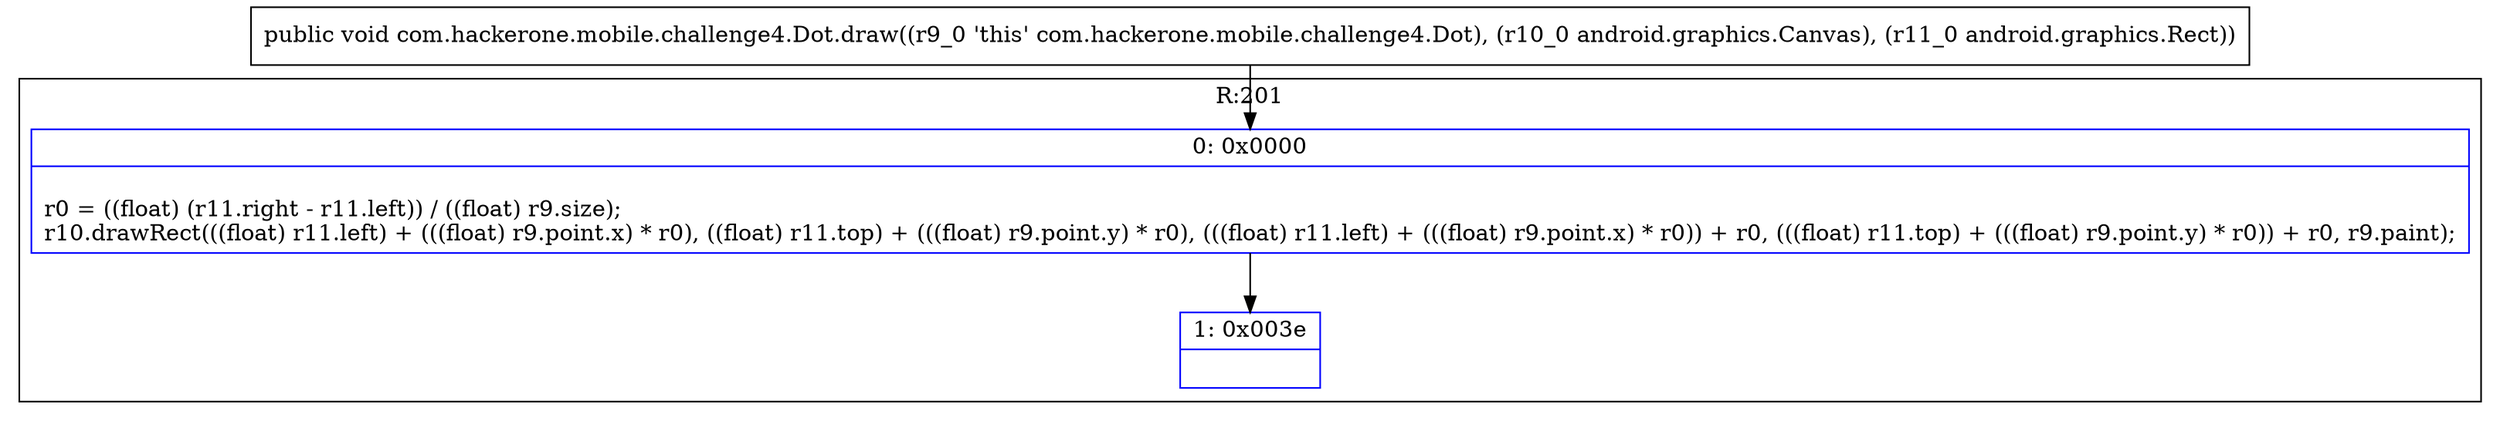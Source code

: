 digraph "CFG forcom.hackerone.mobile.challenge4.Dot.draw(Landroid\/graphics\/Canvas;Landroid\/graphics\/Rect;)V" {
subgraph cluster_Region_2016927126 {
label = "R:201";
node [shape=record,color=blue];
Node_0 [shape=record,label="{0\:\ 0x0000|\lr0 = ((float) (r11.right \- r11.left)) \/ ((float) r9.size);\lr10.drawRect(((float) r11.left) + (((float) r9.point.x) * r0), ((float) r11.top) + (((float) r9.point.y) * r0), (((float) r11.left) + (((float) r9.point.x) * r0)) + r0, (((float) r11.top) + (((float) r9.point.y) * r0)) + r0, r9.paint);\l}"];
Node_1 [shape=record,label="{1\:\ 0x003e|\l}"];
}
MethodNode[shape=record,label="{public void com.hackerone.mobile.challenge4.Dot.draw((r9_0 'this' com.hackerone.mobile.challenge4.Dot), (r10_0 android.graphics.Canvas), (r11_0 android.graphics.Rect)) }"];
MethodNode -> Node_0;
Node_0 -> Node_1;
}

